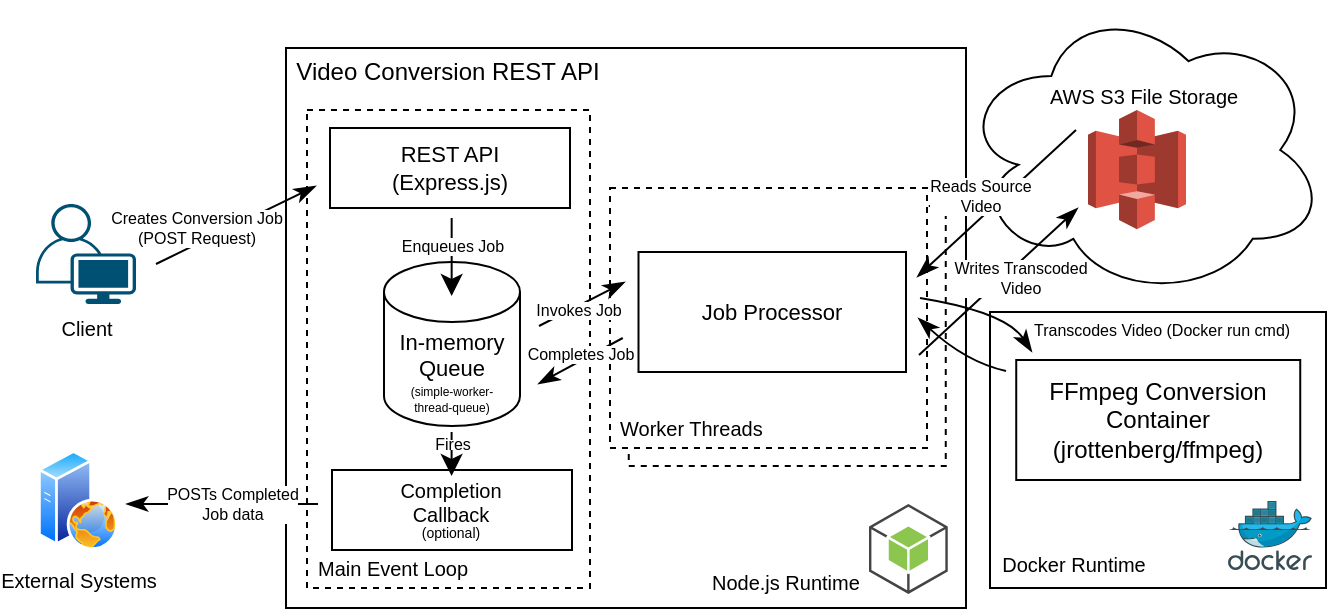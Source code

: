 <mxfile version="28.0.7">
  <diagram name="Page-1" id="t_khpyUX_1Rj3A86BWHd">
    <mxGraphModel dx="837" dy="821" grid="1" gridSize="10" guides="1" tooltips="1" connect="1" arrows="1" fold="1" page="1" pageScale="1" pageWidth="850" pageHeight="1100" math="0" shadow="0">
      <root>
        <mxCell id="0" />
        <mxCell id="1" parent="0" />
        <mxCell id="GgNEqTQJARG_0DhbJ5Vq-8" value="" style="rounded=0;whiteSpace=wrap;html=1;" vertex="1" parent="1">
          <mxGeometry x="200" y="80" width="340" height="280" as="geometry" />
        </mxCell>
        <mxCell id="GgNEqTQJARG_0DhbJ5Vq-28" value="" style="rounded=0;whiteSpace=wrap;html=1;labelPosition=center;verticalLabelPosition=middle;align=center;verticalAlign=middle;dashed=1;" vertex="1" parent="1">
          <mxGeometry x="371.38" y="159" width="158.5" height="130" as="geometry" />
        </mxCell>
        <mxCell id="GgNEqTQJARG_0DhbJ5Vq-20" value="" style="rounded=0;whiteSpace=wrap;html=1;labelPosition=center;verticalLabelPosition=middle;align=center;verticalAlign=middle;dashed=1;" vertex="1" parent="1">
          <mxGeometry x="362" y="150" width="158.5" height="130" as="geometry" />
        </mxCell>
        <mxCell id="GgNEqTQJARG_0DhbJ5Vq-17" value="" style="rounded=0;whiteSpace=wrap;html=1;labelPosition=center;verticalLabelPosition=middle;align=center;verticalAlign=middle;dashed=1;" vertex="1" parent="1">
          <mxGeometry x="210.5" y="111" width="141.5" height="239" as="geometry" />
        </mxCell>
        <mxCell id="GgNEqTQJARG_0DhbJ5Vq-1" value="Client" style="points=[[0.35,0,0],[0.98,0.51,0],[1,0.71,0],[0.67,1,0],[0,0.795,0],[0,0.65,0]];verticalLabelPosition=bottom;sketch=0;html=1;verticalAlign=top;aspect=fixed;align=center;pointerEvents=1;shape=mxgraph.cisco19.user;fillColor=#005073;strokeColor=none;fontSize=10;" vertex="1" parent="1">
          <mxGeometry x="75" y="158" width="50" height="50" as="geometry" />
        </mxCell>
        <mxCell id="GgNEqTQJARG_0DhbJ5Vq-2" value="" style="endArrow=classicThin;html=1;rounded=0;fontSize=12;startSize=8;endSize=8;curved=1;endFill=1;" edge="1" parent="1">
          <mxGeometry width="50" height="50" relative="1" as="geometry">
            <mxPoint x="135" y="188" as="sourcePoint" />
            <mxPoint x="215" y="149" as="targetPoint" />
          </mxGeometry>
        </mxCell>
        <mxCell id="GgNEqTQJARG_0DhbJ5Vq-7" value="REST API&lt;br&gt;(Express.js)" style="rounded=0;whiteSpace=wrap;html=1;fontSize=11;" vertex="1" parent="1">
          <mxGeometry x="222" y="120" width="120" height="40" as="geometry" />
        </mxCell>
        <mxCell id="GgNEqTQJARG_0DhbJ5Vq-4" value="&lt;span style=&quot;font-family: Helvetica; font-size: 12px; font-style: normal; font-variant-ligatures: normal; font-variant-caps: normal; font-weight: 400; letter-spacing: normal; orphans: 2; text-align: center; text-indent: 0px; text-transform: none; widows: 2; word-spacing: 0px; -webkit-text-stroke-width: 0px; white-space: normal; text-decoration-thickness: initial; text-decoration-style: initial; text-decoration-color: initial; float: none; display: inline !important;&quot;&gt;Video Conversion REST API&lt;/span&gt;" style="text;html=1;align=center;verticalAlign=middle;whiteSpace=wrap;rounded=0;labelBackgroundColor=none;fontColor=light-dark(#000000,#FFFFFF);labelBorderColor=none;" vertex="1" parent="1">
          <mxGeometry x="202" y="82" width="158" height="20" as="geometry" />
        </mxCell>
        <mxCell id="GgNEqTQJARG_0DhbJ5Vq-9" value="In-memory Queue&lt;div style=&quot;line-height: 70%;&quot;&gt;&lt;font style=&quot;font-size: 6px; line-height: 70%;&quot;&gt;(simple-worker-&lt;/font&gt;&lt;div&gt;&lt;font style=&quot;font-size: 6px; line-height: 70%;&quot;&gt;thread-queue)&lt;/font&gt;&lt;/div&gt;&lt;/div&gt;" style="shape=cylinder3;whiteSpace=wrap;html=1;boundedLbl=1;backgroundOutline=1;size=15;labelPosition=center;verticalLabelPosition=middle;align=center;verticalAlign=middle;fontSize=11;" vertex="1" parent="1">
          <mxGeometry x="249" y="187" width="68" height="82" as="geometry" />
        </mxCell>
        <mxCell id="GgNEqTQJARG_0DhbJ5Vq-12" value="Enqueues Job" style="endArrow=classic;html=1;rounded=0;fontSize=8;startSize=8;endSize=8;curved=1;spacingBottom=12;" edge="1" parent="1">
          <mxGeometry width="50" height="50" relative="1" as="geometry">
            <mxPoint x="282.83" y="165" as="sourcePoint" />
            <mxPoint x="282.83" y="204" as="targetPoint" />
            <mxPoint as="offset" />
          </mxGeometry>
        </mxCell>
        <mxCell id="GgNEqTQJARG_0DhbJ5Vq-14" value="Job Processor" style="rounded=0;whiteSpace=wrap;html=1;fontSize=11;" vertex="1" parent="1">
          <mxGeometry x="376.25" y="182" width="133.75" height="60" as="geometry" />
        </mxCell>
        <mxCell id="GgNEqTQJARG_0DhbJ5Vq-16" value="Invokes Job" style="endArrow=classicThin;html=1;rounded=0;fontSize=8;startSize=8;endSize=8;curved=1;spacingTop=5;spacingRight=4;endFill=1;" edge="1" parent="1">
          <mxGeometry width="50" height="50" relative="1" as="geometry">
            <mxPoint x="326.5" y="219" as="sourcePoint" />
            <mxPoint x="369.5" y="197" as="targetPoint" />
            <mxPoint as="offset" />
          </mxGeometry>
        </mxCell>
        <mxCell id="GgNEqTQJARG_0DhbJ5Vq-18" value="Main Event Loop" style="text;html=1;align=left;verticalAlign=middle;whiteSpace=wrap;rounded=0;labelBackgroundColor=none;fontColor=light-dark(#000000,#FFFFFF);fontSize=10;" vertex="1" parent="1">
          <mxGeometry x="214" y="325" width="125" height="30" as="geometry" />
        </mxCell>
        <mxCell id="GgNEqTQJARG_0DhbJ5Vq-19" value="&lt;font style=&quot;text-wrap-mode: nowrap;&quot;&gt;Creates Conversion J&lt;/font&gt;&lt;span style=&quot;text-wrap-mode: nowrap; color: light-dark(rgb(0, 0, 0), rgb(255, 255, 255));&quot;&gt;ob&lt;/span&gt;&lt;div style=&quot;text-wrap-mode: nowrap;&quot;&gt;(POST Request)&lt;/div&gt;" style="text;html=1;align=center;verticalAlign=middle;whiteSpace=wrap;rounded=0;labelBackgroundColor=default;fontColor=light-dark(#000000,#FFFFFF);fontSize=8;" vertex="1" parent="1">
          <mxGeometry x="93" y="155" width="125" height="30" as="geometry" />
        </mxCell>
        <mxCell id="GgNEqTQJARG_0DhbJ5Vq-21" value="&lt;div style=&quot;&quot;&gt;&lt;span style=&quot;background-color: transparent; color: light-dark(rgb(0, 0, 0), rgb(255, 255, 255));&quot;&gt;Worker Threads&lt;/span&gt;&lt;/div&gt;" style="text;html=1;align=left;verticalAlign=middle;whiteSpace=wrap;rounded=0;labelBackgroundColor=none;fontColor=light-dark(#000000,#FFFFFF);fontSize=10;" vertex="1" parent="1">
          <mxGeometry x="364.5" y="255" width="125" height="30" as="geometry" />
        </mxCell>
        <mxCell id="GgNEqTQJARG_0DhbJ5Vq-24" value="" style="rounded=0;whiteSpace=wrap;html=1;" vertex="1" parent="1">
          <mxGeometry x="552" y="212" width="168" height="138" as="geometry" />
        </mxCell>
        <mxCell id="GgNEqTQJARG_0DhbJ5Vq-25" value="" style="image;sketch=0;aspect=fixed;html=1;points=[];align=center;fontSize=12;image=img/lib/mscae/Docker.svg;" vertex="1" parent="1">
          <mxGeometry x="671" y="306.56" width="42" height="34.44" as="geometry" />
        </mxCell>
        <mxCell id="GgNEqTQJARG_0DhbJ5Vq-26" value="&lt;span style=&quot;font-family: Helvetica; font-style: normal; font-variant-ligatures: normal; font-variant-caps: normal; font-weight: 400; letter-spacing: normal; orphans: 2; text-align: center; text-indent: 0px; text-transform: none; widows: 2; word-spacing: 0px; -webkit-text-stroke-width: 0px; white-space: normal; text-decoration-thickness: initial; text-decoration-style: initial; text-decoration-color: initial; float: none; display: inline !important;&quot;&gt;Docker Runtime&lt;/span&gt;" style="text;html=1;align=center;verticalAlign=middle;whiteSpace=wrap;rounded=0;labelBackgroundColor=none;fontColor=light-dark(#000000,#FFFFFF);labelBorderColor=none;fontSize=10;" vertex="1" parent="1">
          <mxGeometry x="546" y="328" width="96" height="20" as="geometry" />
        </mxCell>
        <mxCell id="GgNEqTQJARG_0DhbJ5Vq-27" value="" style="outlineConnect=0;dashed=0;verticalLabelPosition=bottom;verticalAlign=top;align=center;html=1;shape=mxgraph.aws3.android;fillColor=#8CC64F;gradientColor=none;" vertex="1" parent="1">
          <mxGeometry x="491.5" y="308" width="39.38" height="45" as="geometry" />
        </mxCell>
        <mxCell id="GgNEqTQJARG_0DhbJ5Vq-29" value="Node.js Runtime" style="text;html=1;align=left;verticalAlign=middle;whiteSpace=wrap;rounded=0;labelBackgroundColor=none;fontColor=light-dark(#000000,#FFFFFF);fontSize=10;" vertex="1" parent="1">
          <mxGeometry x="411" y="332" width="125" height="30" as="geometry" />
        </mxCell>
        <mxCell id="GgNEqTQJARG_0DhbJ5Vq-30" value="FFmpeg Conversion Container&lt;br&gt;(jrottenberg/ffmpeg)" style="rounded=0;whiteSpace=wrap;html=1;align=center;" vertex="1" parent="1">
          <mxGeometry x="565.12" y="236" width="142" height="60" as="geometry" />
        </mxCell>
        <mxCell id="GgNEqTQJARG_0DhbJ5Vq-31" value="" style="ellipse;shape=cloud;whiteSpace=wrap;html=1;" vertex="1" parent="1">
          <mxGeometry x="536.88" y="57" width="183.12" height="148" as="geometry" />
        </mxCell>
        <mxCell id="GgNEqTQJARG_0DhbJ5Vq-32" value="" style="outlineConnect=0;dashed=0;verticalLabelPosition=bottom;verticalAlign=top;align=center;html=1;shape=mxgraph.aws3.s3;fillColor=#E05243;gradientColor=none;" vertex="1" parent="1">
          <mxGeometry x="601" y="111" width="49" height="59.57" as="geometry" />
        </mxCell>
        <mxCell id="GgNEqTQJARG_0DhbJ5Vq-33" value="AWS S3 File Storage" style="text;html=1;align=left;verticalAlign=middle;whiteSpace=wrap;rounded=0;labelBackgroundColor=none;fontColor=light-dark(#000000,#FFFFFF);fontSize=10;" vertex="1" parent="1">
          <mxGeometry x="580" y="89" width="125" height="30" as="geometry" />
        </mxCell>
        <mxCell id="GgNEqTQJARG_0DhbJ5Vq-34" value="Reads Source&lt;div&gt;Video&lt;/div&gt;" style="endArrow=classicThin;html=1;rounded=0;fontSize=8;startSize=8;endSize=8;curved=1;endFill=1;" edge="1" parent="1">
          <mxGeometry x="0.073" y="-8" width="50" height="50" relative="1" as="geometry">
            <mxPoint x="595" y="121" as="sourcePoint" />
            <mxPoint x="515.5" y="194.5" as="targetPoint" />
            <mxPoint as="offset" />
          </mxGeometry>
        </mxCell>
        <mxCell id="GgNEqTQJARG_0DhbJ5Vq-36" value="Writes Transcoded&lt;div&gt;Video&lt;/div&gt;" style="endArrow=none;html=1;rounded=0;fontSize=8;startSize=8;endSize=8;curved=1;startArrow=classicThin;startFill=1;endFill=0;spacingLeft=0;spacingRight=9;" edge="1" parent="1">
          <mxGeometry x="-0.221" y="9" width="50" height="50" relative="1" as="geometry">
            <mxPoint x="596" y="160" as="sourcePoint" />
            <mxPoint x="516.5" y="233.5" as="targetPoint" />
            <mxPoint as="offset" />
          </mxGeometry>
        </mxCell>
        <mxCell id="GgNEqTQJARG_0DhbJ5Vq-42" value="Transcodes Video (Docker run cmd)" style="endArrow=classicThin;html=1;rounded=0;fontSize=8;startSize=8;endSize=8;curved=1;endFill=1;spacingBottom=0;spacingLeft=-18;spacingTop=2;align=left;" edge="1" parent="1">
          <mxGeometry x="0.976" y="21" width="50" height="50" relative="1" as="geometry">
            <mxPoint x="517" y="205" as="sourcePoint" />
            <mxPoint x="573" y="232" as="targetPoint" />
            <Array as="points">
              <mxPoint x="560" y="212" />
            </Array>
            <mxPoint as="offset" />
          </mxGeometry>
        </mxCell>
        <mxCell id="GgNEqTQJARG_0DhbJ5Vq-43" value="" style="endArrow=none;html=1;rounded=0;fontSize=12;startSize=8;endSize=8;curved=1;startArrow=classicThin;startFill=1;endFill=0;" edge="1" parent="1">
          <mxGeometry width="50" height="50" relative="1" as="geometry">
            <mxPoint x="516" y="215" as="sourcePoint" />
            <mxPoint x="560" y="241.5" as="targetPoint" />
            <Array as="points">
              <mxPoint x="540" y="237" />
            </Array>
          </mxGeometry>
        </mxCell>
        <mxCell id="GgNEqTQJARG_0DhbJ5Vq-44" value="" style="rounded=0;whiteSpace=wrap;html=1;fontSize=11;" vertex="1" parent="1">
          <mxGeometry x="223" y="291" width="120" height="40" as="geometry" />
        </mxCell>
        <mxCell id="GgNEqTQJARG_0DhbJ5Vq-45" value="POSTs Completed&lt;div&gt;Job data&lt;/div&gt;" style="endArrow=classicThin;html=1;rounded=0;fontSize=8;startSize=8;endSize=8;curved=1;spacingTop=5;spacingRight=3;endFill=1;" edge="1" parent="1">
          <mxGeometry x="-0.124" y="-3" width="50" height="50" relative="1" as="geometry">
            <mxPoint x="216" y="308" as="sourcePoint" />
            <mxPoint x="120" y="308" as="targetPoint" />
            <mxPoint as="offset" />
          </mxGeometry>
        </mxCell>
        <mxCell id="GgNEqTQJARG_0DhbJ5Vq-46" value="Completes Job" style="endArrow=none;html=1;rounded=0;fontSize=8;startSize=8;endSize=8;curved=1;startArrow=classicThin;startFill=1;endFill=0;spacingBottom=7;" edge="1" parent="1">
          <mxGeometry width="50" height="50" relative="1" as="geometry">
            <mxPoint x="326" y="248" as="sourcePoint" />
            <mxPoint x="368.38" y="225" as="targetPoint" />
            <mxPoint as="offset" />
          </mxGeometry>
        </mxCell>
        <mxCell id="GgNEqTQJARG_0DhbJ5Vq-47" value="External Systems" style="image;aspect=fixed;perimeter=ellipsePerimeter;html=1;align=center;shadow=0;dashed=0;spacingTop=3;image=img/lib/active_directory/web_server.svg;fontSize=10;" vertex="1" parent="1">
          <mxGeometry x="76" y="281" width="40" height="50" as="geometry" />
        </mxCell>
        <mxCell id="GgNEqTQJARG_0DhbJ5Vq-48" value="Completion&lt;br&gt;Callback" style="text;html=1;align=center;verticalAlign=middle;whiteSpace=wrap;rounded=0;labelBackgroundColor=none;fontColor=light-dark(#000000,#FFFFFF);fontSize=10;" vertex="1" parent="1">
          <mxGeometry x="220" y="292" width="125" height="30" as="geometry" />
        </mxCell>
        <mxCell id="GgNEqTQJARG_0DhbJ5Vq-49" value="&lt;font style=&quot;font-size: 7px;&quot;&gt;(optional)&lt;/font&gt;" style="text;html=1;align=center;verticalAlign=middle;whiteSpace=wrap;rounded=0;labelBackgroundColor=none;fontColor=light-dark(#000000,#FFFFFF);fontSize=10;" vertex="1" parent="1">
          <mxGeometry x="220" y="305.56" width="125" height="30" as="geometry" />
        </mxCell>
        <mxCell id="GgNEqTQJARG_0DhbJ5Vq-50" value="&lt;div style=&quot;line-height: 70%;&quot;&gt;Fires&lt;/div&gt;" style="endArrow=classic;html=1;rounded=0;fontSize=8;startSize=8;endSize=8;curved=1;spacingBottom=12;spacingTop=2;" edge="1" parent="1">
          <mxGeometry x="0.006" width="50" height="50" relative="1" as="geometry">
            <mxPoint x="282.8" y="272" as="sourcePoint" />
            <mxPoint x="282.8" y="294" as="targetPoint" />
            <mxPoint as="offset" />
          </mxGeometry>
        </mxCell>
      </root>
    </mxGraphModel>
  </diagram>
</mxfile>
